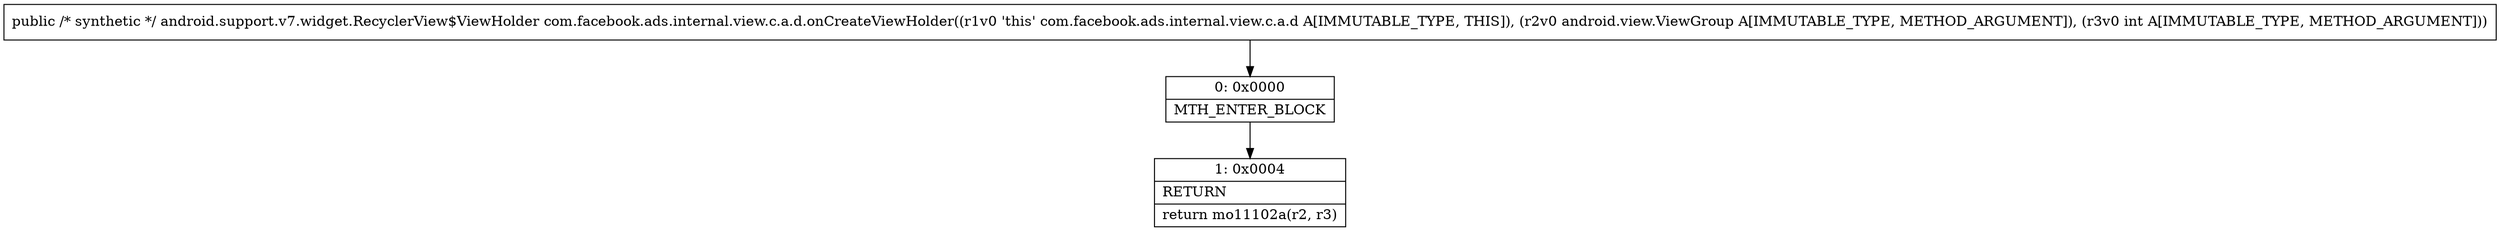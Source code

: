 digraph "CFG forcom.facebook.ads.internal.view.c.a.d.onCreateViewHolder(Landroid\/view\/ViewGroup;I)Landroid\/support\/v7\/widget\/RecyclerView$ViewHolder;" {
Node_0 [shape=record,label="{0\:\ 0x0000|MTH_ENTER_BLOCK\l}"];
Node_1 [shape=record,label="{1\:\ 0x0004|RETURN\l|return mo11102a(r2, r3)\l}"];
MethodNode[shape=record,label="{public \/* synthetic *\/ android.support.v7.widget.RecyclerView$ViewHolder com.facebook.ads.internal.view.c.a.d.onCreateViewHolder((r1v0 'this' com.facebook.ads.internal.view.c.a.d A[IMMUTABLE_TYPE, THIS]), (r2v0 android.view.ViewGroup A[IMMUTABLE_TYPE, METHOD_ARGUMENT]), (r3v0 int A[IMMUTABLE_TYPE, METHOD_ARGUMENT])) }"];
MethodNode -> Node_0;
Node_0 -> Node_1;
}

